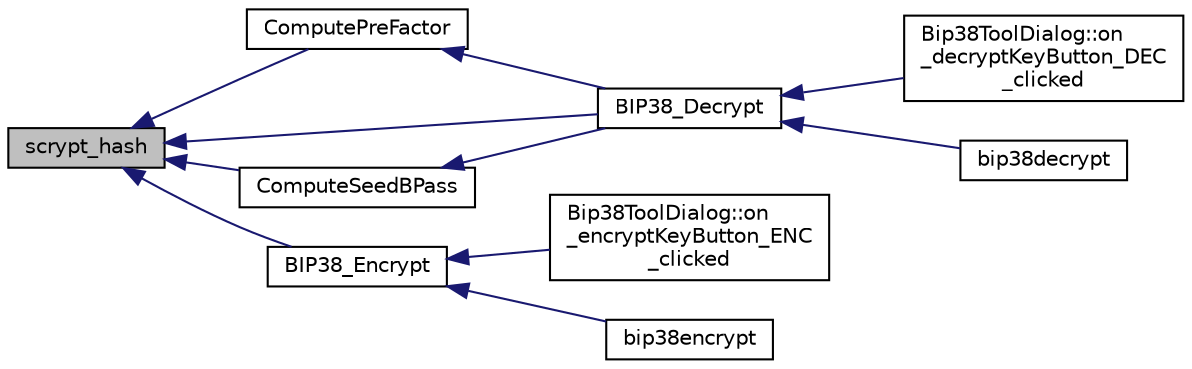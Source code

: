 digraph "scrypt_hash"
{
  edge [fontname="Helvetica",fontsize="10",labelfontname="Helvetica",labelfontsize="10"];
  node [fontname="Helvetica",fontsize="10",shape=record];
  rankdir="LR";
  Node617 [label="scrypt_hash",height=0.2,width=0.4,color="black", fillcolor="grey75", style="filled", fontcolor="black"];
  Node617 -> Node618 [dir="back",color="midnightblue",fontsize="10",style="solid",fontname="Helvetica"];
  Node618 [label="ComputePreFactor",height=0.2,width=0.4,color="black", fillcolor="white", style="filled",URL="$bip38_8h.html#a05494d3b37cb18ba69ba99551af8d044"];
  Node618 -> Node619 [dir="back",color="midnightblue",fontsize="10",style="solid",fontname="Helvetica"];
  Node619 [label="BIP38_Decrypt",height=0.2,width=0.4,color="black", fillcolor="white", style="filled",URL="$bip38_8h.html#a3a8abd78d8750c4c7622d7acd3815743"];
  Node619 -> Node620 [dir="back",color="midnightblue",fontsize="10",style="solid",fontname="Helvetica"];
  Node620 [label="Bip38ToolDialog::on\l_decryptKeyButton_DEC\l_clicked",height=0.2,width=0.4,color="black", fillcolor="white", style="filled",URL="$class_bip38_tool_dialog.html#a7675f3df0cc4dc22a100052a5b099191"];
  Node619 -> Node621 [dir="back",color="midnightblue",fontsize="10",style="solid",fontname="Helvetica"];
  Node621 [label="bip38decrypt",height=0.2,width=0.4,color="black", fillcolor="white", style="filled",URL="$rpcdump_8cpp.html#a64a0e2e87f6d741efd662ac94080159d"];
  Node617 -> Node622 [dir="back",color="midnightblue",fontsize="10",style="solid",fontname="Helvetica"];
  Node622 [label="ComputeSeedBPass",height=0.2,width=0.4,color="black", fillcolor="white", style="filled",URL="$bip38_8h.html#a1f42383a6bc8295fba2d0108a4abd194"];
  Node622 -> Node619 [dir="back",color="midnightblue",fontsize="10",style="solid",fontname="Helvetica"];
  Node617 -> Node623 [dir="back",color="midnightblue",fontsize="10",style="solid",fontname="Helvetica"];
  Node623 [label="BIP38_Encrypt",height=0.2,width=0.4,color="black", fillcolor="white", style="filled",URL="$bip38_8h.html#a510b9177c784d15ff57c01b12ccfa674"];
  Node623 -> Node624 [dir="back",color="midnightblue",fontsize="10",style="solid",fontname="Helvetica"];
  Node624 [label="Bip38ToolDialog::on\l_encryptKeyButton_ENC\l_clicked",height=0.2,width=0.4,color="black", fillcolor="white", style="filled",URL="$class_bip38_tool_dialog.html#a31cdc41e507628f2cd413e9df57c5770"];
  Node623 -> Node625 [dir="back",color="midnightblue",fontsize="10",style="solid",fontname="Helvetica"];
  Node625 [label="bip38encrypt",height=0.2,width=0.4,color="black", fillcolor="white", style="filled",URL="$rpcdump_8cpp.html#a303f255a7509999ce1e535d5e7bb220d"];
  Node617 -> Node619 [dir="back",color="midnightblue",fontsize="10",style="solid",fontname="Helvetica"];
}
